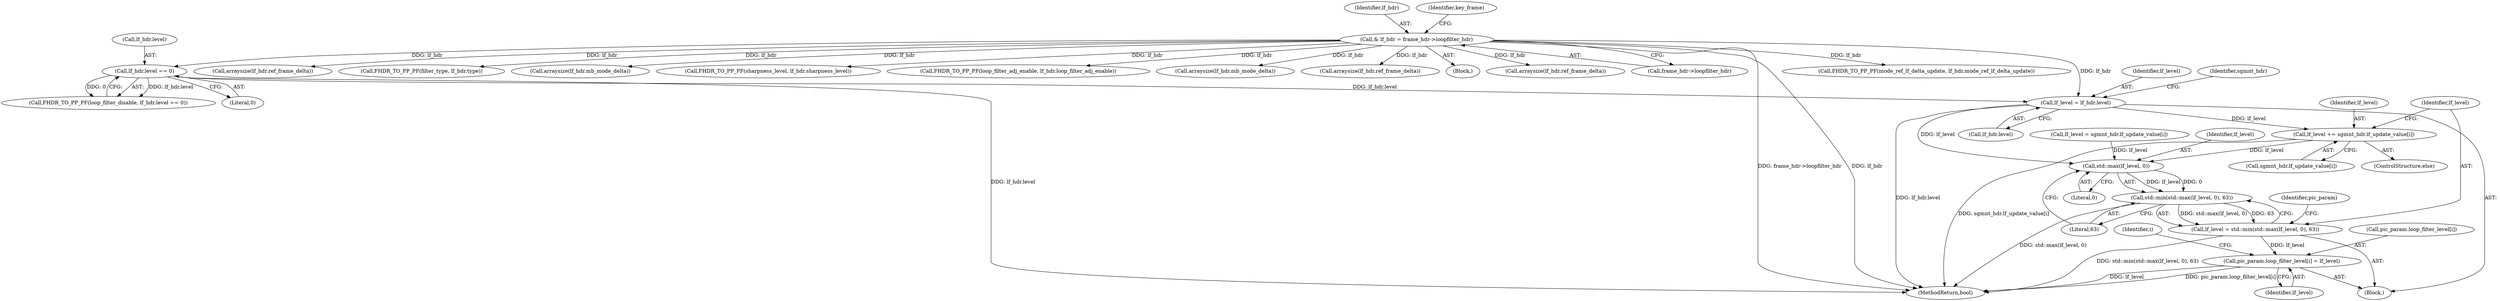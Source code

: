 digraph "0_Chrome_27c68f543e5eba779902447445dfb05ec3f5bf75_2@API" {
"1000518" [label="(Call,lf_level += sgmnt_hdr.lf_update_value[i])"];
"1000494" [label="(Call,lf_level = lf_hdr.level)"];
"1000462" [label="(Call,lf_hdr.level == 0)"];
"1000394" [label="(Call,& lf_hdr = frame_hdr->loopfilter_hdr)"];
"1000528" [label="(Call,std::max(lf_level, 0))"];
"1000527" [label="(Call,std::min(std::max(lf_level, 0), 63))"];
"1000525" [label="(Call,lf_level = std::min(std::max(lf_level, 0), 63))"];
"1000532" [label="(Call,pic_param.loop_filter_level[i] = lf_level)"];
"1000519" [label="(Identifier,lf_level)"];
"1000561" [label="(Call,arraysize(lf_hdr.ref_frame_delta))"];
"1000425" [label="(Call,FHDR_TO_PP_PF(filter_type, lf_hdr.type))"];
"1000492" [label="(Block,)"];
"1000565" [label="(Call,arraysize(lf_hdr.mb_mode_delta))"];
"1000520" [label="(Call,sgmnt_hdr.lf_update_value[i])"];
"1000496" [label="(Call,lf_hdr.level)"];
"1000394" [label="(Call,& lf_hdr = frame_hdr->loopfilter_hdr)"];
"1000517" [label="(ControlStructure,else)"];
"1000527" [label="(Call,std::min(std::max(lf_level, 0), 63))"];
"1000430" [label="(Call,FHDR_TO_PP_PF(sharpness_level, lf_hdr.sharpness_level))"];
"1000495" [label="(Identifier,lf_level)"];
"1000435" [label="(Call,FHDR_TO_PP_PF(loop_filter_adj_enable, lf_hdr.loop_filter_adj_enable))"];
"1000552" [label="(Call,arraysize(lf_hdr.mb_mode_delta))"];
"1000542" [label="(Call,arraysize(lf_hdr.ref_frame_delta))"];
"1000535" [label="(Identifier,pic_param)"];
"1000510" [label="(Call,lf_level = sgmnt_hdr.lf_update_value[i])"];
"1000462" [label="(Call,lf_hdr.level == 0)"];
"1000525" [label="(Call,lf_level = std::min(std::max(lf_level, 0), 63))"];
"1000106" [label="(Block,)"];
"1000494" [label="(Call,lf_level = lf_hdr.level)"];
"1000529" [label="(Identifier,lf_level)"];
"1000532" [label="(Call,pic_param.loop_filter_level[i] = lf_level)"];
"1000395" [label="(Identifier,lf_hdr)"];
"1000528" [label="(Call,std::max(lf_level, 0))"];
"1000491" [label="(Identifier,i)"];
"1000577" [label="(Call,arraysize(lf_hdr.ref_frame_delta))"];
"1000466" [label="(Literal,0)"];
"1000531" [label="(Literal,63)"];
"1000533" [label="(Call,pic_param.loop_filter_level[i])"];
"1000526" [label="(Identifier,lf_level)"];
"1000538" [label="(Identifier,lf_level)"];
"1000501" [label="(Identifier,sgmnt_hdr)"];
"1000518" [label="(Call,lf_level += sgmnt_hdr.lf_update_value[i])"];
"1000460" [label="(Call,FHDR_TO_PP_PF(loop_filter_disable, lf_hdr.level == 0))"];
"1000530" [label="(Literal,0)"];
"1000463" [label="(Call,lf_hdr.level)"];
"1000396" [label="(Call,frame_hdr->loopfilter_hdr)"];
"1000786" [label="(MethodReturn,bool)"];
"1000440" [label="(Call,FHDR_TO_PP_PF(mode_ref_lf_delta_update, lf_hdr.mode_ref_lf_delta_update))"];
"1000400" [label="(Identifier,key_frame)"];
"1000518" -> "1000517"  [label="AST: "];
"1000518" -> "1000520"  [label="CFG: "];
"1000519" -> "1000518"  [label="AST: "];
"1000520" -> "1000518"  [label="AST: "];
"1000526" -> "1000518"  [label="CFG: "];
"1000518" -> "1000786"  [label="DDG: sgmnt_hdr.lf_update_value[i]"];
"1000494" -> "1000518"  [label="DDG: lf_level"];
"1000518" -> "1000528"  [label="DDG: lf_level"];
"1000494" -> "1000492"  [label="AST: "];
"1000494" -> "1000496"  [label="CFG: "];
"1000495" -> "1000494"  [label="AST: "];
"1000496" -> "1000494"  [label="AST: "];
"1000501" -> "1000494"  [label="CFG: "];
"1000494" -> "1000786"  [label="DDG: lf_hdr.level"];
"1000462" -> "1000494"  [label="DDG: lf_hdr.level"];
"1000394" -> "1000494"  [label="DDG: lf_hdr"];
"1000494" -> "1000528"  [label="DDG: lf_level"];
"1000462" -> "1000460"  [label="AST: "];
"1000462" -> "1000466"  [label="CFG: "];
"1000463" -> "1000462"  [label="AST: "];
"1000466" -> "1000462"  [label="AST: "];
"1000460" -> "1000462"  [label="CFG: "];
"1000462" -> "1000786"  [label="DDG: lf_hdr.level"];
"1000462" -> "1000460"  [label="DDG: lf_hdr.level"];
"1000462" -> "1000460"  [label="DDG: 0"];
"1000394" -> "1000462"  [label="DDG: lf_hdr"];
"1000394" -> "1000106"  [label="AST: "];
"1000394" -> "1000396"  [label="CFG: "];
"1000395" -> "1000394"  [label="AST: "];
"1000396" -> "1000394"  [label="AST: "];
"1000400" -> "1000394"  [label="CFG: "];
"1000394" -> "1000786"  [label="DDG: frame_hdr->loopfilter_hdr"];
"1000394" -> "1000786"  [label="DDG: lf_hdr"];
"1000394" -> "1000425"  [label="DDG: lf_hdr"];
"1000394" -> "1000430"  [label="DDG: lf_hdr"];
"1000394" -> "1000435"  [label="DDG: lf_hdr"];
"1000394" -> "1000440"  [label="DDG: lf_hdr"];
"1000394" -> "1000542"  [label="DDG: lf_hdr"];
"1000394" -> "1000552"  [label="DDG: lf_hdr"];
"1000394" -> "1000561"  [label="DDG: lf_hdr"];
"1000394" -> "1000565"  [label="DDG: lf_hdr"];
"1000394" -> "1000577"  [label="DDG: lf_hdr"];
"1000528" -> "1000527"  [label="AST: "];
"1000528" -> "1000530"  [label="CFG: "];
"1000529" -> "1000528"  [label="AST: "];
"1000530" -> "1000528"  [label="AST: "];
"1000531" -> "1000528"  [label="CFG: "];
"1000528" -> "1000527"  [label="DDG: lf_level"];
"1000528" -> "1000527"  [label="DDG: 0"];
"1000510" -> "1000528"  [label="DDG: lf_level"];
"1000527" -> "1000525"  [label="AST: "];
"1000527" -> "1000531"  [label="CFG: "];
"1000531" -> "1000527"  [label="AST: "];
"1000525" -> "1000527"  [label="CFG: "];
"1000527" -> "1000786"  [label="DDG: std::max(lf_level, 0)"];
"1000527" -> "1000525"  [label="DDG: std::max(lf_level, 0)"];
"1000527" -> "1000525"  [label="DDG: 63"];
"1000525" -> "1000492"  [label="AST: "];
"1000526" -> "1000525"  [label="AST: "];
"1000535" -> "1000525"  [label="CFG: "];
"1000525" -> "1000786"  [label="DDG: std::min(std::max(lf_level, 0), 63)"];
"1000525" -> "1000532"  [label="DDG: lf_level"];
"1000532" -> "1000492"  [label="AST: "];
"1000532" -> "1000538"  [label="CFG: "];
"1000533" -> "1000532"  [label="AST: "];
"1000538" -> "1000532"  [label="AST: "];
"1000491" -> "1000532"  [label="CFG: "];
"1000532" -> "1000786"  [label="DDG: pic_param.loop_filter_level[i]"];
"1000532" -> "1000786"  [label="DDG: lf_level"];
}
